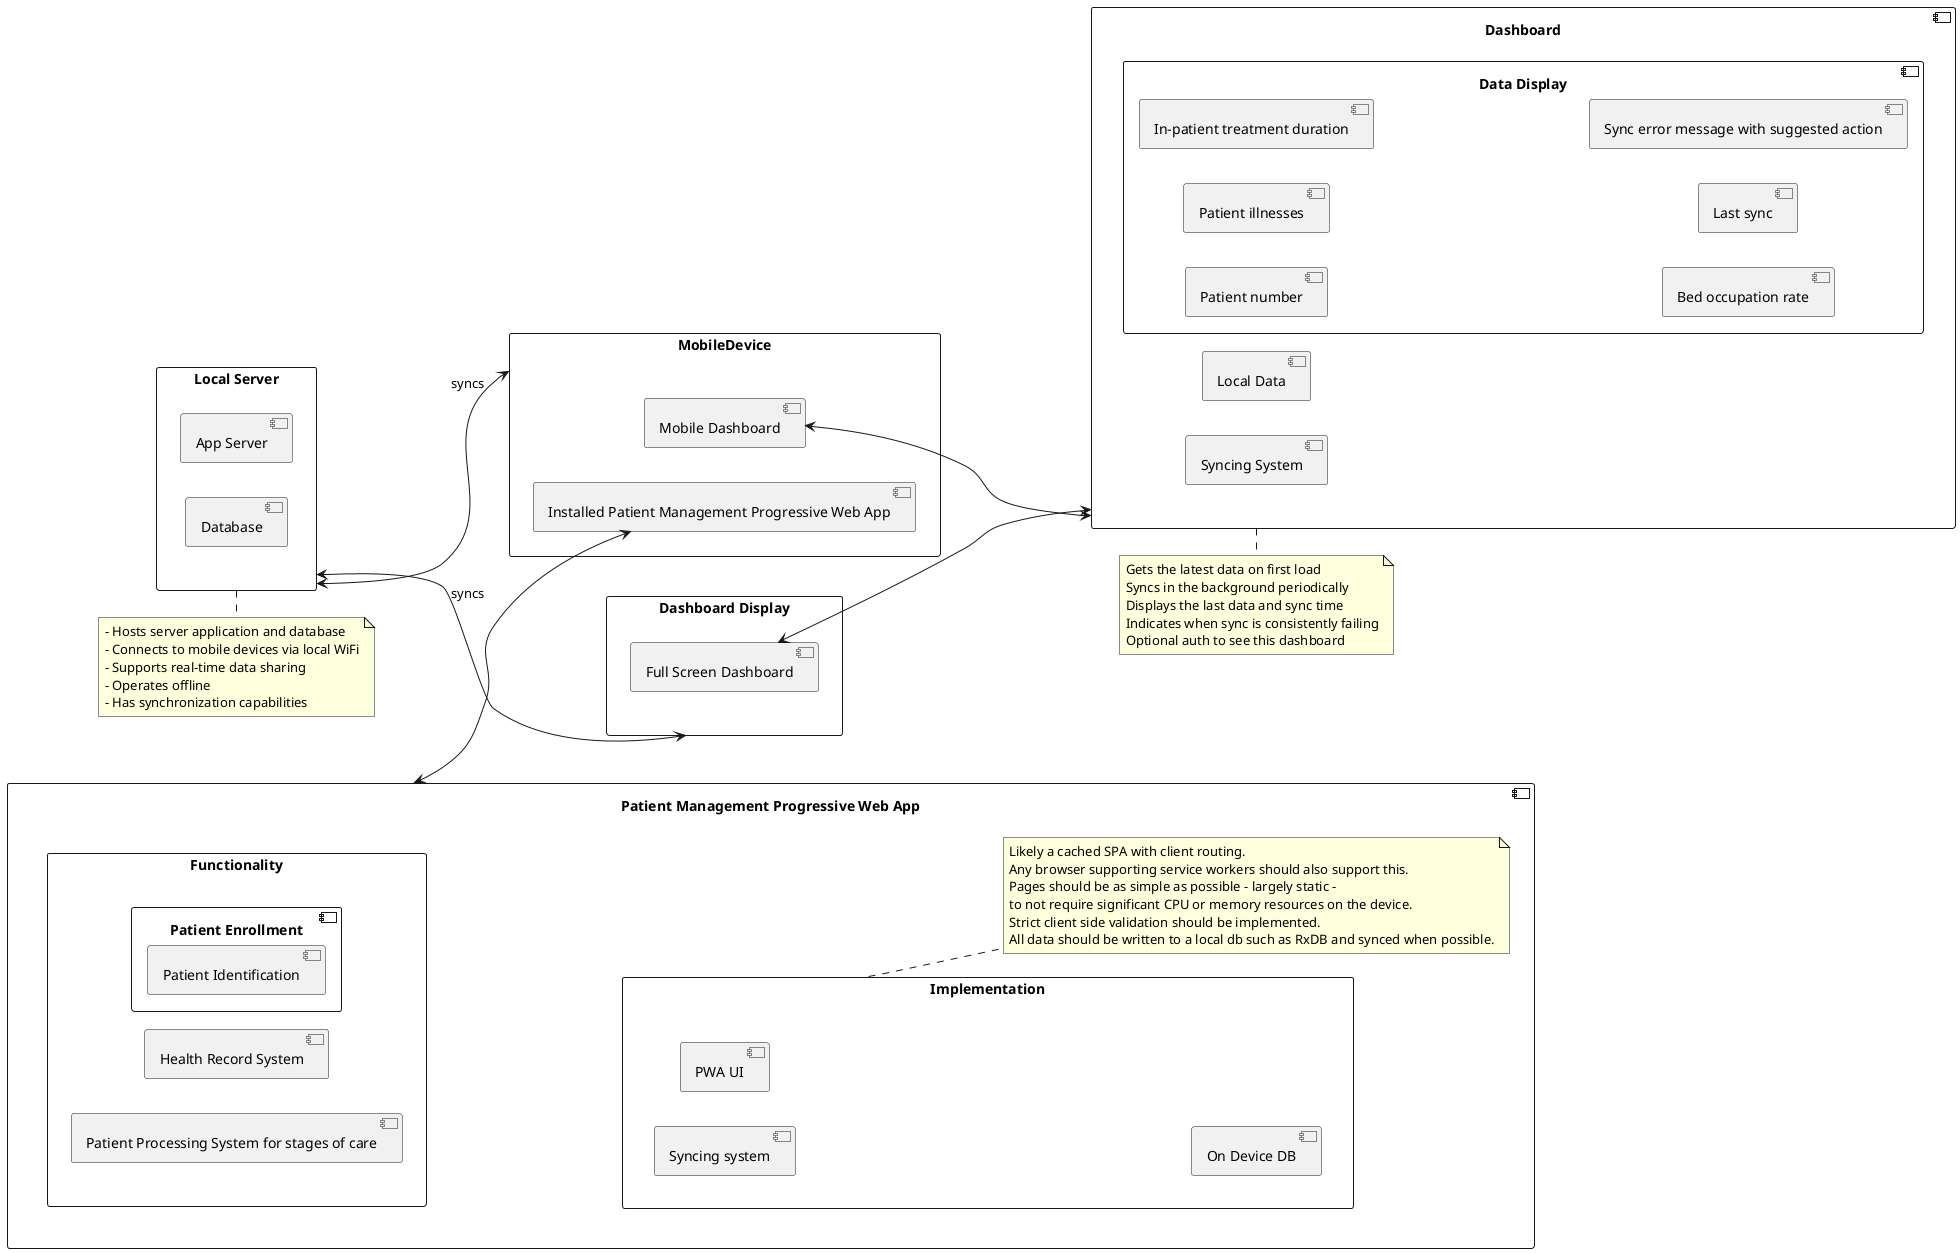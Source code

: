 @startuml
left to right direction
skinparam componentStyle uml2
skinparam packagestyle rectangle 

together {
  component Dashboard {
    component "Local Data"
    component "Syncing System"
    component "Data Display" {
      component "Patient number"
      component "Patient illnesses"
      component "In-patient treatment duration"
      component "Bed occupation rate"
      component "Last sync"
      component "Sync error message with suggested action"
    }
  }
  note bottom of Dashboard 
    Gets the latest data on first load
    Syncs in the background periodically
    Displays the last data and sync time
    Indicates when sync is consistently failing
    Optional auth to see this dashboard
  end note
}
together {
  package "Local Server" as LocalServer {
    component "App Server"
    component Database
  }
  package MobileDevice {
    component "Mobile Dashboard" as MobileDashboard {
    }
    component "Installed Patient Management Progressive Web App" as InstalledPWA {
    }
  }
  package "Dashboard Display" as DashboardDisplay {
    component "Full Screen Dashboard" as FSDashboard {

    }
  }
  note bottom of LocalServer
    - Hosts server application and database
    - Connects to mobile devices via local WiFi
    - Supports real-time data sharing
    - Operates offline
    - Has synchronization capabilities
  end note

}

component "Patient Management Progressive Web App" as PWA {
  package Functionality {
    component "Patient Enrollment" {
      component "Patient Identification"
    }
    component "Health Record System"
    component "Patient Processing System for stages of care"
  }
  package Implementation {
    together {
      component "Syncing system"
      component "PWA UI" as UI
      component "On Device DB"
    }
  }
  note right of Implementation 
            Likely a cached SPA with client routing.
            Any browser supporting service workers should also support this.
            Pages should be as simple as possible - largely static - 
            to not require significant CPU or memory resources on the device.
            Strict client side validation should be implemented.
            All data should be written to a local db such as RxDB and synced when possible.
  end note
}

LocalServer <--> MobileDevice : syncs 
LocalServer <--> DashboardDisplay : syncs

Implementation -[hidden]up-> Functionality

FSDashboard <-down-> Dashboard
MobileDashboard <-down-> Dashboard
InstalledPWA <-up-> PWA


@enduml
